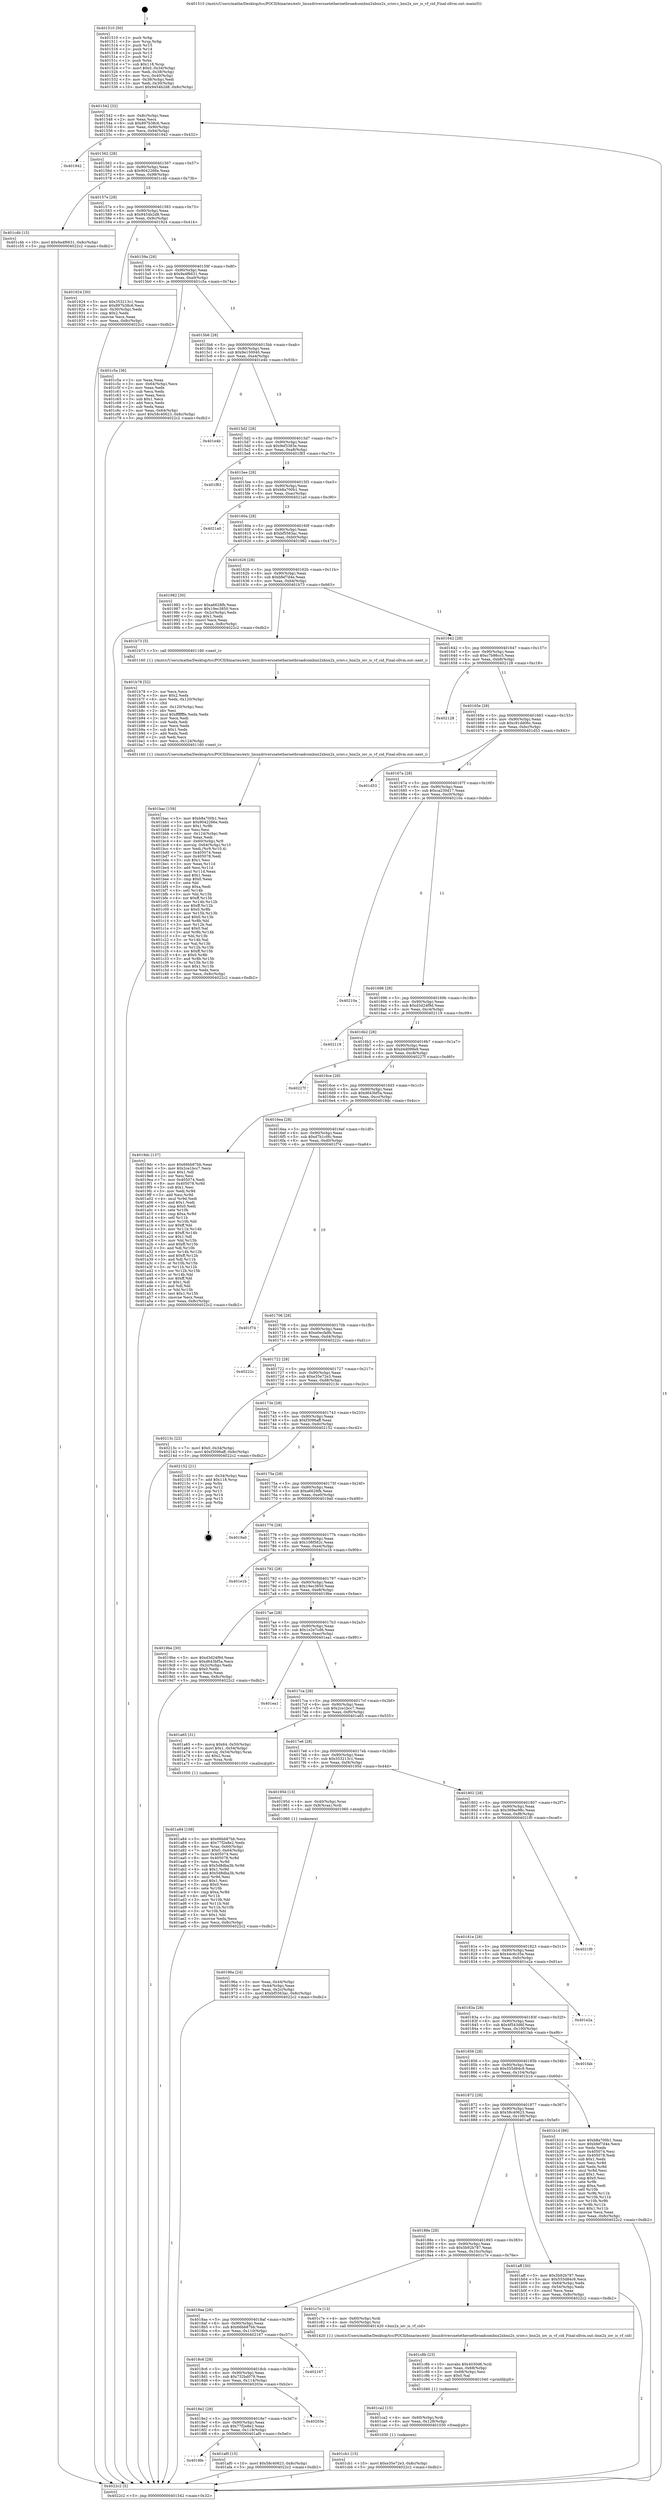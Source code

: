 digraph "0x401510" {
  label = "0x401510 (/mnt/c/Users/mathe/Desktop/tcc/POCII/binaries/extr_linuxdriversnetethernetbroadcombnx2xbnx2x_sriov.c_bnx2x_iov_is_vf_cid_Final-ollvm.out::main(0))"
  labelloc = "t"
  node[shape=record]

  Entry [label="",width=0.3,height=0.3,shape=circle,fillcolor=black,style=filled]
  "0x401542" [label="{
     0x401542 [32]\l
     | [instrs]\l
     &nbsp;&nbsp;0x401542 \<+6\>: mov -0x8c(%rbp),%eax\l
     &nbsp;&nbsp;0x401548 \<+2\>: mov %eax,%ecx\l
     &nbsp;&nbsp;0x40154a \<+6\>: sub $0x897b38c6,%ecx\l
     &nbsp;&nbsp;0x401550 \<+6\>: mov %eax,-0x90(%rbp)\l
     &nbsp;&nbsp;0x401556 \<+6\>: mov %ecx,-0x94(%rbp)\l
     &nbsp;&nbsp;0x40155c \<+6\>: je 0000000000401942 \<main+0x432\>\l
  }"]
  "0x401942" [label="{
     0x401942\l
  }", style=dashed]
  "0x401562" [label="{
     0x401562 [28]\l
     | [instrs]\l
     &nbsp;&nbsp;0x401562 \<+5\>: jmp 0000000000401567 \<main+0x57\>\l
     &nbsp;&nbsp;0x401567 \<+6\>: mov -0x90(%rbp),%eax\l
     &nbsp;&nbsp;0x40156d \<+5\>: sub $0x9042266e,%eax\l
     &nbsp;&nbsp;0x401572 \<+6\>: mov %eax,-0x98(%rbp)\l
     &nbsp;&nbsp;0x401578 \<+6\>: je 0000000000401c4b \<main+0x73b\>\l
  }"]
  Exit [label="",width=0.3,height=0.3,shape=circle,fillcolor=black,style=filled,peripheries=2]
  "0x401c4b" [label="{
     0x401c4b [15]\l
     | [instrs]\l
     &nbsp;&nbsp;0x401c4b \<+10\>: movl $0x9a4f6631,-0x8c(%rbp)\l
     &nbsp;&nbsp;0x401c55 \<+5\>: jmp 00000000004022c2 \<main+0xdb2\>\l
  }"]
  "0x40157e" [label="{
     0x40157e [28]\l
     | [instrs]\l
     &nbsp;&nbsp;0x40157e \<+5\>: jmp 0000000000401583 \<main+0x73\>\l
     &nbsp;&nbsp;0x401583 \<+6\>: mov -0x90(%rbp),%eax\l
     &nbsp;&nbsp;0x401589 \<+5\>: sub $0x9454b2d8,%eax\l
     &nbsp;&nbsp;0x40158e \<+6\>: mov %eax,-0x9c(%rbp)\l
     &nbsp;&nbsp;0x401594 \<+6\>: je 0000000000401924 \<main+0x414\>\l
  }"]
  "0x401cb1" [label="{
     0x401cb1 [15]\l
     | [instrs]\l
     &nbsp;&nbsp;0x401cb1 \<+10\>: movl $0xe35e72e3,-0x8c(%rbp)\l
     &nbsp;&nbsp;0x401cbb \<+5\>: jmp 00000000004022c2 \<main+0xdb2\>\l
  }"]
  "0x401924" [label="{
     0x401924 [30]\l
     | [instrs]\l
     &nbsp;&nbsp;0x401924 \<+5\>: mov $0x353213c1,%eax\l
     &nbsp;&nbsp;0x401929 \<+5\>: mov $0x897b38c6,%ecx\l
     &nbsp;&nbsp;0x40192e \<+3\>: mov -0x30(%rbp),%edx\l
     &nbsp;&nbsp;0x401931 \<+3\>: cmp $0x2,%edx\l
     &nbsp;&nbsp;0x401934 \<+3\>: cmovne %ecx,%eax\l
     &nbsp;&nbsp;0x401937 \<+6\>: mov %eax,-0x8c(%rbp)\l
     &nbsp;&nbsp;0x40193d \<+5\>: jmp 00000000004022c2 \<main+0xdb2\>\l
  }"]
  "0x40159a" [label="{
     0x40159a [28]\l
     | [instrs]\l
     &nbsp;&nbsp;0x40159a \<+5\>: jmp 000000000040159f \<main+0x8f\>\l
     &nbsp;&nbsp;0x40159f \<+6\>: mov -0x90(%rbp),%eax\l
     &nbsp;&nbsp;0x4015a5 \<+5\>: sub $0x9a4f6631,%eax\l
     &nbsp;&nbsp;0x4015aa \<+6\>: mov %eax,-0xa0(%rbp)\l
     &nbsp;&nbsp;0x4015b0 \<+6\>: je 0000000000401c5a \<main+0x74a\>\l
  }"]
  "0x4022c2" [label="{
     0x4022c2 [5]\l
     | [instrs]\l
     &nbsp;&nbsp;0x4022c2 \<+5\>: jmp 0000000000401542 \<main+0x32\>\l
  }"]
  "0x401510" [label="{
     0x401510 [50]\l
     | [instrs]\l
     &nbsp;&nbsp;0x401510 \<+1\>: push %rbp\l
     &nbsp;&nbsp;0x401511 \<+3\>: mov %rsp,%rbp\l
     &nbsp;&nbsp;0x401514 \<+2\>: push %r15\l
     &nbsp;&nbsp;0x401516 \<+2\>: push %r14\l
     &nbsp;&nbsp;0x401518 \<+2\>: push %r13\l
     &nbsp;&nbsp;0x40151a \<+2\>: push %r12\l
     &nbsp;&nbsp;0x40151c \<+1\>: push %rbx\l
     &nbsp;&nbsp;0x40151d \<+7\>: sub $0x118,%rsp\l
     &nbsp;&nbsp;0x401524 \<+7\>: movl $0x0,-0x34(%rbp)\l
     &nbsp;&nbsp;0x40152b \<+3\>: mov %edi,-0x38(%rbp)\l
     &nbsp;&nbsp;0x40152e \<+4\>: mov %rsi,-0x40(%rbp)\l
     &nbsp;&nbsp;0x401532 \<+3\>: mov -0x38(%rbp),%edi\l
     &nbsp;&nbsp;0x401535 \<+3\>: mov %edi,-0x30(%rbp)\l
     &nbsp;&nbsp;0x401538 \<+10\>: movl $0x9454b2d8,-0x8c(%rbp)\l
  }"]
  "0x401ca2" [label="{
     0x401ca2 [15]\l
     | [instrs]\l
     &nbsp;&nbsp;0x401ca2 \<+4\>: mov -0x60(%rbp),%rdi\l
     &nbsp;&nbsp;0x401ca6 \<+6\>: mov %eax,-0x128(%rbp)\l
     &nbsp;&nbsp;0x401cac \<+5\>: call 0000000000401030 \<free@plt\>\l
     | [calls]\l
     &nbsp;&nbsp;0x401030 \{1\} (unknown)\l
  }"]
  "0x401c5a" [label="{
     0x401c5a [36]\l
     | [instrs]\l
     &nbsp;&nbsp;0x401c5a \<+2\>: xor %eax,%eax\l
     &nbsp;&nbsp;0x401c5c \<+3\>: mov -0x64(%rbp),%ecx\l
     &nbsp;&nbsp;0x401c5f \<+2\>: mov %eax,%edx\l
     &nbsp;&nbsp;0x401c61 \<+2\>: sub %ecx,%edx\l
     &nbsp;&nbsp;0x401c63 \<+2\>: mov %eax,%ecx\l
     &nbsp;&nbsp;0x401c65 \<+3\>: sub $0x1,%ecx\l
     &nbsp;&nbsp;0x401c68 \<+2\>: add %ecx,%edx\l
     &nbsp;&nbsp;0x401c6a \<+2\>: sub %edx,%eax\l
     &nbsp;&nbsp;0x401c6c \<+3\>: mov %eax,-0x64(%rbp)\l
     &nbsp;&nbsp;0x401c6f \<+10\>: movl $0x58c40623,-0x8c(%rbp)\l
     &nbsp;&nbsp;0x401c79 \<+5\>: jmp 00000000004022c2 \<main+0xdb2\>\l
  }"]
  "0x4015b6" [label="{
     0x4015b6 [28]\l
     | [instrs]\l
     &nbsp;&nbsp;0x4015b6 \<+5\>: jmp 00000000004015bb \<main+0xab\>\l
     &nbsp;&nbsp;0x4015bb \<+6\>: mov -0x90(%rbp),%eax\l
     &nbsp;&nbsp;0x4015c1 \<+5\>: sub $0x9e150040,%eax\l
     &nbsp;&nbsp;0x4015c6 \<+6\>: mov %eax,-0xa4(%rbp)\l
     &nbsp;&nbsp;0x4015cc \<+6\>: je 0000000000401e4b \<main+0x93b\>\l
  }"]
  "0x401c8b" [label="{
     0x401c8b [23]\l
     | [instrs]\l
     &nbsp;&nbsp;0x401c8b \<+10\>: movabs $0x4030d6,%rdi\l
     &nbsp;&nbsp;0x401c95 \<+3\>: mov %eax,-0x68(%rbp)\l
     &nbsp;&nbsp;0x401c98 \<+3\>: mov -0x68(%rbp),%esi\l
     &nbsp;&nbsp;0x401c9b \<+2\>: mov $0x0,%al\l
     &nbsp;&nbsp;0x401c9d \<+5\>: call 0000000000401040 \<printf@plt\>\l
     | [calls]\l
     &nbsp;&nbsp;0x401040 \{1\} (unknown)\l
  }"]
  "0x401e4b" [label="{
     0x401e4b\l
  }", style=dashed]
  "0x4015d2" [label="{
     0x4015d2 [28]\l
     | [instrs]\l
     &nbsp;&nbsp;0x4015d2 \<+5\>: jmp 00000000004015d7 \<main+0xc7\>\l
     &nbsp;&nbsp;0x4015d7 \<+6\>: mov -0x90(%rbp),%eax\l
     &nbsp;&nbsp;0x4015dd \<+5\>: sub $0x9ef3383e,%eax\l
     &nbsp;&nbsp;0x4015e2 \<+6\>: mov %eax,-0xa8(%rbp)\l
     &nbsp;&nbsp;0x4015e8 \<+6\>: je 0000000000401f83 \<main+0xa73\>\l
  }"]
  "0x401bac" [label="{
     0x401bac [159]\l
     | [instrs]\l
     &nbsp;&nbsp;0x401bac \<+5\>: mov $0xb8a700b1,%ecx\l
     &nbsp;&nbsp;0x401bb1 \<+5\>: mov $0x9042266e,%edx\l
     &nbsp;&nbsp;0x401bb6 \<+3\>: mov $0x1,%r8b\l
     &nbsp;&nbsp;0x401bb9 \<+2\>: xor %esi,%esi\l
     &nbsp;&nbsp;0x401bbb \<+6\>: mov -0x124(%rbp),%edi\l
     &nbsp;&nbsp;0x401bc1 \<+3\>: imul %eax,%edi\l
     &nbsp;&nbsp;0x401bc4 \<+4\>: mov -0x60(%rbp),%r9\l
     &nbsp;&nbsp;0x401bc8 \<+4\>: movslq -0x64(%rbp),%r10\l
     &nbsp;&nbsp;0x401bcc \<+4\>: mov %edi,(%r9,%r10,4)\l
     &nbsp;&nbsp;0x401bd0 \<+7\>: mov 0x405074,%eax\l
     &nbsp;&nbsp;0x401bd7 \<+7\>: mov 0x405078,%edi\l
     &nbsp;&nbsp;0x401bde \<+3\>: sub $0x1,%esi\l
     &nbsp;&nbsp;0x401be1 \<+3\>: mov %eax,%r11d\l
     &nbsp;&nbsp;0x401be4 \<+3\>: add %esi,%r11d\l
     &nbsp;&nbsp;0x401be7 \<+4\>: imul %r11d,%eax\l
     &nbsp;&nbsp;0x401beb \<+3\>: and $0x1,%eax\l
     &nbsp;&nbsp;0x401bee \<+3\>: cmp $0x0,%eax\l
     &nbsp;&nbsp;0x401bf1 \<+3\>: sete %bl\l
     &nbsp;&nbsp;0x401bf4 \<+3\>: cmp $0xa,%edi\l
     &nbsp;&nbsp;0x401bf7 \<+4\>: setl %r14b\l
     &nbsp;&nbsp;0x401bfb \<+3\>: mov %bl,%r15b\l
     &nbsp;&nbsp;0x401bfe \<+4\>: xor $0xff,%r15b\l
     &nbsp;&nbsp;0x401c02 \<+3\>: mov %r14b,%r12b\l
     &nbsp;&nbsp;0x401c05 \<+4\>: xor $0xff,%r12b\l
     &nbsp;&nbsp;0x401c09 \<+4\>: xor $0x0,%r8b\l
     &nbsp;&nbsp;0x401c0d \<+3\>: mov %r15b,%r13b\l
     &nbsp;&nbsp;0x401c10 \<+4\>: and $0x0,%r13b\l
     &nbsp;&nbsp;0x401c14 \<+3\>: and %r8b,%bl\l
     &nbsp;&nbsp;0x401c17 \<+3\>: mov %r12b,%al\l
     &nbsp;&nbsp;0x401c1a \<+2\>: and $0x0,%al\l
     &nbsp;&nbsp;0x401c1c \<+3\>: and %r8b,%r14b\l
     &nbsp;&nbsp;0x401c1f \<+3\>: or %bl,%r13b\l
     &nbsp;&nbsp;0x401c22 \<+3\>: or %r14b,%al\l
     &nbsp;&nbsp;0x401c25 \<+3\>: xor %al,%r13b\l
     &nbsp;&nbsp;0x401c28 \<+3\>: or %r12b,%r15b\l
     &nbsp;&nbsp;0x401c2b \<+4\>: xor $0xff,%r15b\l
     &nbsp;&nbsp;0x401c2f \<+4\>: or $0x0,%r8b\l
     &nbsp;&nbsp;0x401c33 \<+3\>: and %r8b,%r15b\l
     &nbsp;&nbsp;0x401c36 \<+3\>: or %r15b,%r13b\l
     &nbsp;&nbsp;0x401c39 \<+4\>: test $0x1,%r13b\l
     &nbsp;&nbsp;0x401c3d \<+3\>: cmovne %edx,%ecx\l
     &nbsp;&nbsp;0x401c40 \<+6\>: mov %ecx,-0x8c(%rbp)\l
     &nbsp;&nbsp;0x401c46 \<+5\>: jmp 00000000004022c2 \<main+0xdb2\>\l
  }"]
  "0x401f83" [label="{
     0x401f83\l
  }", style=dashed]
  "0x4015ee" [label="{
     0x4015ee [28]\l
     | [instrs]\l
     &nbsp;&nbsp;0x4015ee \<+5\>: jmp 00000000004015f3 \<main+0xe3\>\l
     &nbsp;&nbsp;0x4015f3 \<+6\>: mov -0x90(%rbp),%eax\l
     &nbsp;&nbsp;0x4015f9 \<+5\>: sub $0xb8a700b1,%eax\l
     &nbsp;&nbsp;0x4015fe \<+6\>: mov %eax,-0xac(%rbp)\l
     &nbsp;&nbsp;0x401604 \<+6\>: je 00000000004021a0 \<main+0xc90\>\l
  }"]
  "0x401b78" [label="{
     0x401b78 [52]\l
     | [instrs]\l
     &nbsp;&nbsp;0x401b78 \<+2\>: xor %ecx,%ecx\l
     &nbsp;&nbsp;0x401b7a \<+5\>: mov $0x2,%edx\l
     &nbsp;&nbsp;0x401b7f \<+6\>: mov %edx,-0x120(%rbp)\l
     &nbsp;&nbsp;0x401b85 \<+1\>: cltd\l
     &nbsp;&nbsp;0x401b86 \<+6\>: mov -0x120(%rbp),%esi\l
     &nbsp;&nbsp;0x401b8c \<+2\>: idiv %esi\l
     &nbsp;&nbsp;0x401b8e \<+6\>: imul $0xfffffffe,%edx,%edx\l
     &nbsp;&nbsp;0x401b94 \<+2\>: mov %ecx,%edi\l
     &nbsp;&nbsp;0x401b96 \<+2\>: sub %edx,%edi\l
     &nbsp;&nbsp;0x401b98 \<+2\>: mov %ecx,%edx\l
     &nbsp;&nbsp;0x401b9a \<+3\>: sub $0x1,%edx\l
     &nbsp;&nbsp;0x401b9d \<+2\>: add %edx,%edi\l
     &nbsp;&nbsp;0x401b9f \<+2\>: sub %edi,%ecx\l
     &nbsp;&nbsp;0x401ba1 \<+6\>: mov %ecx,-0x124(%rbp)\l
     &nbsp;&nbsp;0x401ba7 \<+5\>: call 0000000000401160 \<next_i\>\l
     | [calls]\l
     &nbsp;&nbsp;0x401160 \{1\} (/mnt/c/Users/mathe/Desktop/tcc/POCII/binaries/extr_linuxdriversnetethernetbroadcombnx2xbnx2x_sriov.c_bnx2x_iov_is_vf_cid_Final-ollvm.out::next_i)\l
  }"]
  "0x4021a0" [label="{
     0x4021a0\l
  }", style=dashed]
  "0x40160a" [label="{
     0x40160a [28]\l
     | [instrs]\l
     &nbsp;&nbsp;0x40160a \<+5\>: jmp 000000000040160f \<main+0xff\>\l
     &nbsp;&nbsp;0x40160f \<+6\>: mov -0x90(%rbp),%eax\l
     &nbsp;&nbsp;0x401615 \<+5\>: sub $0xbf5563ac,%eax\l
     &nbsp;&nbsp;0x40161a \<+6\>: mov %eax,-0xb0(%rbp)\l
     &nbsp;&nbsp;0x401620 \<+6\>: je 0000000000401982 \<main+0x472\>\l
  }"]
  "0x4018fe" [label="{
     0x4018fe\l
  }", style=dashed]
  "0x401982" [label="{
     0x401982 [30]\l
     | [instrs]\l
     &nbsp;&nbsp;0x401982 \<+5\>: mov $0xa6628fb,%eax\l
     &nbsp;&nbsp;0x401987 \<+5\>: mov $0x19ec3850,%ecx\l
     &nbsp;&nbsp;0x40198c \<+3\>: mov -0x2c(%rbp),%edx\l
     &nbsp;&nbsp;0x40198f \<+3\>: cmp $0x1,%edx\l
     &nbsp;&nbsp;0x401992 \<+3\>: cmovl %ecx,%eax\l
     &nbsp;&nbsp;0x401995 \<+6\>: mov %eax,-0x8c(%rbp)\l
     &nbsp;&nbsp;0x40199b \<+5\>: jmp 00000000004022c2 \<main+0xdb2\>\l
  }"]
  "0x401626" [label="{
     0x401626 [28]\l
     | [instrs]\l
     &nbsp;&nbsp;0x401626 \<+5\>: jmp 000000000040162b \<main+0x11b\>\l
     &nbsp;&nbsp;0x40162b \<+6\>: mov -0x90(%rbp),%eax\l
     &nbsp;&nbsp;0x401631 \<+5\>: sub $0xbfef7d4e,%eax\l
     &nbsp;&nbsp;0x401636 \<+6\>: mov %eax,-0xb4(%rbp)\l
     &nbsp;&nbsp;0x40163c \<+6\>: je 0000000000401b73 \<main+0x663\>\l
  }"]
  "0x401af0" [label="{
     0x401af0 [15]\l
     | [instrs]\l
     &nbsp;&nbsp;0x401af0 \<+10\>: movl $0x58c40623,-0x8c(%rbp)\l
     &nbsp;&nbsp;0x401afa \<+5\>: jmp 00000000004022c2 \<main+0xdb2\>\l
  }"]
  "0x401b73" [label="{
     0x401b73 [5]\l
     | [instrs]\l
     &nbsp;&nbsp;0x401b73 \<+5\>: call 0000000000401160 \<next_i\>\l
     | [calls]\l
     &nbsp;&nbsp;0x401160 \{1\} (/mnt/c/Users/mathe/Desktop/tcc/POCII/binaries/extr_linuxdriversnetethernetbroadcombnx2xbnx2x_sriov.c_bnx2x_iov_is_vf_cid_Final-ollvm.out::next_i)\l
  }"]
  "0x401642" [label="{
     0x401642 [28]\l
     | [instrs]\l
     &nbsp;&nbsp;0x401642 \<+5\>: jmp 0000000000401647 \<main+0x137\>\l
     &nbsp;&nbsp;0x401647 \<+6\>: mov -0x90(%rbp),%eax\l
     &nbsp;&nbsp;0x40164d \<+5\>: sub $0xc7b98cc5,%eax\l
     &nbsp;&nbsp;0x401652 \<+6\>: mov %eax,-0xb8(%rbp)\l
     &nbsp;&nbsp;0x401658 \<+6\>: je 0000000000402128 \<main+0xc18\>\l
  }"]
  "0x4018e2" [label="{
     0x4018e2 [28]\l
     | [instrs]\l
     &nbsp;&nbsp;0x4018e2 \<+5\>: jmp 00000000004018e7 \<main+0x3d7\>\l
     &nbsp;&nbsp;0x4018e7 \<+6\>: mov -0x90(%rbp),%eax\l
     &nbsp;&nbsp;0x4018ed \<+5\>: sub $0x77f2e8e2,%eax\l
     &nbsp;&nbsp;0x4018f2 \<+6\>: mov %eax,-0x118(%rbp)\l
     &nbsp;&nbsp;0x4018f8 \<+6\>: je 0000000000401af0 \<main+0x5e0\>\l
  }"]
  "0x402128" [label="{
     0x402128\l
  }", style=dashed]
  "0x40165e" [label="{
     0x40165e [28]\l
     | [instrs]\l
     &nbsp;&nbsp;0x40165e \<+5\>: jmp 0000000000401663 \<main+0x153\>\l
     &nbsp;&nbsp;0x401663 \<+6\>: mov -0x90(%rbp),%eax\l
     &nbsp;&nbsp;0x401669 \<+5\>: sub $0xc91dd06c,%eax\l
     &nbsp;&nbsp;0x40166e \<+6\>: mov %eax,-0xbc(%rbp)\l
     &nbsp;&nbsp;0x401674 \<+6\>: je 0000000000401d53 \<main+0x843\>\l
  }"]
  "0x40203e" [label="{
     0x40203e\l
  }", style=dashed]
  "0x401d53" [label="{
     0x401d53\l
  }", style=dashed]
  "0x40167a" [label="{
     0x40167a [28]\l
     | [instrs]\l
     &nbsp;&nbsp;0x40167a \<+5\>: jmp 000000000040167f \<main+0x16f\>\l
     &nbsp;&nbsp;0x40167f \<+6\>: mov -0x90(%rbp),%eax\l
     &nbsp;&nbsp;0x401685 \<+5\>: sub $0xca230d17,%eax\l
     &nbsp;&nbsp;0x40168a \<+6\>: mov %eax,-0xc0(%rbp)\l
     &nbsp;&nbsp;0x401690 \<+6\>: je 000000000040210a \<main+0xbfa\>\l
  }"]
  "0x4018c6" [label="{
     0x4018c6 [28]\l
     | [instrs]\l
     &nbsp;&nbsp;0x4018c6 \<+5\>: jmp 00000000004018cb \<main+0x3bb\>\l
     &nbsp;&nbsp;0x4018cb \<+6\>: mov -0x90(%rbp),%eax\l
     &nbsp;&nbsp;0x4018d1 \<+5\>: sub $0x732bd079,%eax\l
     &nbsp;&nbsp;0x4018d6 \<+6\>: mov %eax,-0x114(%rbp)\l
     &nbsp;&nbsp;0x4018dc \<+6\>: je 000000000040203e \<main+0xb2e\>\l
  }"]
  "0x40210a" [label="{
     0x40210a\l
  }", style=dashed]
  "0x401696" [label="{
     0x401696 [28]\l
     | [instrs]\l
     &nbsp;&nbsp;0x401696 \<+5\>: jmp 000000000040169b \<main+0x18b\>\l
     &nbsp;&nbsp;0x40169b \<+6\>: mov -0x90(%rbp),%eax\l
     &nbsp;&nbsp;0x4016a1 \<+5\>: sub $0xd3d24f9d,%eax\l
     &nbsp;&nbsp;0x4016a6 \<+6\>: mov %eax,-0xc4(%rbp)\l
     &nbsp;&nbsp;0x4016ac \<+6\>: je 0000000000402119 \<main+0xc09\>\l
  }"]
  "0x402167" [label="{
     0x402167\l
  }", style=dashed]
  "0x402119" [label="{
     0x402119\l
  }", style=dashed]
  "0x4016b2" [label="{
     0x4016b2 [28]\l
     | [instrs]\l
     &nbsp;&nbsp;0x4016b2 \<+5\>: jmp 00000000004016b7 \<main+0x1a7\>\l
     &nbsp;&nbsp;0x4016b7 \<+6\>: mov -0x90(%rbp),%eax\l
     &nbsp;&nbsp;0x4016bd \<+5\>: sub $0xd4d099e9,%eax\l
     &nbsp;&nbsp;0x4016c2 \<+6\>: mov %eax,-0xc8(%rbp)\l
     &nbsp;&nbsp;0x4016c8 \<+6\>: je 000000000040227f \<main+0xd6f\>\l
  }"]
  "0x4018aa" [label="{
     0x4018aa [28]\l
     | [instrs]\l
     &nbsp;&nbsp;0x4018aa \<+5\>: jmp 00000000004018af \<main+0x39f\>\l
     &nbsp;&nbsp;0x4018af \<+6\>: mov -0x90(%rbp),%eax\l
     &nbsp;&nbsp;0x4018b5 \<+5\>: sub $0x66bb87bb,%eax\l
     &nbsp;&nbsp;0x4018ba \<+6\>: mov %eax,-0x110(%rbp)\l
     &nbsp;&nbsp;0x4018c0 \<+6\>: je 0000000000402167 \<main+0xc57\>\l
  }"]
  "0x40227f" [label="{
     0x40227f\l
  }", style=dashed]
  "0x4016ce" [label="{
     0x4016ce [28]\l
     | [instrs]\l
     &nbsp;&nbsp;0x4016ce \<+5\>: jmp 00000000004016d3 \<main+0x1c3\>\l
     &nbsp;&nbsp;0x4016d3 \<+6\>: mov -0x90(%rbp),%eax\l
     &nbsp;&nbsp;0x4016d9 \<+5\>: sub $0xd643bf5a,%eax\l
     &nbsp;&nbsp;0x4016de \<+6\>: mov %eax,-0xcc(%rbp)\l
     &nbsp;&nbsp;0x4016e4 \<+6\>: je 00000000004019dc \<main+0x4cc\>\l
  }"]
  "0x401c7e" [label="{
     0x401c7e [13]\l
     | [instrs]\l
     &nbsp;&nbsp;0x401c7e \<+4\>: mov -0x60(%rbp),%rdi\l
     &nbsp;&nbsp;0x401c82 \<+4\>: mov -0x50(%rbp),%rsi\l
     &nbsp;&nbsp;0x401c86 \<+5\>: call 0000000000401420 \<bnx2x_iov_is_vf_cid\>\l
     | [calls]\l
     &nbsp;&nbsp;0x401420 \{1\} (/mnt/c/Users/mathe/Desktop/tcc/POCII/binaries/extr_linuxdriversnetethernetbroadcombnx2xbnx2x_sriov.c_bnx2x_iov_is_vf_cid_Final-ollvm.out::bnx2x_iov_is_vf_cid)\l
  }"]
  "0x4019dc" [label="{
     0x4019dc [137]\l
     | [instrs]\l
     &nbsp;&nbsp;0x4019dc \<+5\>: mov $0x66bb87bb,%eax\l
     &nbsp;&nbsp;0x4019e1 \<+5\>: mov $0x2ce1bcc7,%ecx\l
     &nbsp;&nbsp;0x4019e6 \<+2\>: mov $0x1,%dl\l
     &nbsp;&nbsp;0x4019e8 \<+2\>: xor %esi,%esi\l
     &nbsp;&nbsp;0x4019ea \<+7\>: mov 0x405074,%edi\l
     &nbsp;&nbsp;0x4019f1 \<+8\>: mov 0x405078,%r8d\l
     &nbsp;&nbsp;0x4019f9 \<+3\>: sub $0x1,%esi\l
     &nbsp;&nbsp;0x4019fc \<+3\>: mov %edi,%r9d\l
     &nbsp;&nbsp;0x4019ff \<+3\>: add %esi,%r9d\l
     &nbsp;&nbsp;0x401a02 \<+4\>: imul %r9d,%edi\l
     &nbsp;&nbsp;0x401a06 \<+3\>: and $0x1,%edi\l
     &nbsp;&nbsp;0x401a09 \<+3\>: cmp $0x0,%edi\l
     &nbsp;&nbsp;0x401a0c \<+4\>: sete %r10b\l
     &nbsp;&nbsp;0x401a10 \<+4\>: cmp $0xa,%r8d\l
     &nbsp;&nbsp;0x401a14 \<+4\>: setl %r11b\l
     &nbsp;&nbsp;0x401a18 \<+3\>: mov %r10b,%bl\l
     &nbsp;&nbsp;0x401a1b \<+3\>: xor $0xff,%bl\l
     &nbsp;&nbsp;0x401a1e \<+3\>: mov %r11b,%r14b\l
     &nbsp;&nbsp;0x401a21 \<+4\>: xor $0xff,%r14b\l
     &nbsp;&nbsp;0x401a25 \<+3\>: xor $0x1,%dl\l
     &nbsp;&nbsp;0x401a28 \<+3\>: mov %bl,%r15b\l
     &nbsp;&nbsp;0x401a2b \<+4\>: and $0xff,%r15b\l
     &nbsp;&nbsp;0x401a2f \<+3\>: and %dl,%r10b\l
     &nbsp;&nbsp;0x401a32 \<+3\>: mov %r14b,%r12b\l
     &nbsp;&nbsp;0x401a35 \<+4\>: and $0xff,%r12b\l
     &nbsp;&nbsp;0x401a39 \<+3\>: and %dl,%r11b\l
     &nbsp;&nbsp;0x401a3c \<+3\>: or %r10b,%r15b\l
     &nbsp;&nbsp;0x401a3f \<+3\>: or %r11b,%r12b\l
     &nbsp;&nbsp;0x401a42 \<+3\>: xor %r12b,%r15b\l
     &nbsp;&nbsp;0x401a45 \<+3\>: or %r14b,%bl\l
     &nbsp;&nbsp;0x401a48 \<+3\>: xor $0xff,%bl\l
     &nbsp;&nbsp;0x401a4b \<+3\>: or $0x1,%dl\l
     &nbsp;&nbsp;0x401a4e \<+2\>: and %dl,%bl\l
     &nbsp;&nbsp;0x401a50 \<+3\>: or %bl,%r15b\l
     &nbsp;&nbsp;0x401a53 \<+4\>: test $0x1,%r15b\l
     &nbsp;&nbsp;0x401a57 \<+3\>: cmovne %ecx,%eax\l
     &nbsp;&nbsp;0x401a5a \<+6\>: mov %eax,-0x8c(%rbp)\l
     &nbsp;&nbsp;0x401a60 \<+5\>: jmp 00000000004022c2 \<main+0xdb2\>\l
  }"]
  "0x4016ea" [label="{
     0x4016ea [28]\l
     | [instrs]\l
     &nbsp;&nbsp;0x4016ea \<+5\>: jmp 00000000004016ef \<main+0x1df\>\l
     &nbsp;&nbsp;0x4016ef \<+6\>: mov -0x90(%rbp),%eax\l
     &nbsp;&nbsp;0x4016f5 \<+5\>: sub $0xd7b1c0fc,%eax\l
     &nbsp;&nbsp;0x4016fa \<+6\>: mov %eax,-0xd0(%rbp)\l
     &nbsp;&nbsp;0x401700 \<+6\>: je 0000000000401f74 \<main+0xa64\>\l
  }"]
  "0x40188e" [label="{
     0x40188e [28]\l
     | [instrs]\l
     &nbsp;&nbsp;0x40188e \<+5\>: jmp 0000000000401893 \<main+0x383\>\l
     &nbsp;&nbsp;0x401893 \<+6\>: mov -0x90(%rbp),%eax\l
     &nbsp;&nbsp;0x401899 \<+5\>: sub $0x5b92b787,%eax\l
     &nbsp;&nbsp;0x40189e \<+6\>: mov %eax,-0x10c(%rbp)\l
     &nbsp;&nbsp;0x4018a4 \<+6\>: je 0000000000401c7e \<main+0x76e\>\l
  }"]
  "0x401f74" [label="{
     0x401f74\l
  }", style=dashed]
  "0x401706" [label="{
     0x401706 [28]\l
     | [instrs]\l
     &nbsp;&nbsp;0x401706 \<+5\>: jmp 000000000040170b \<main+0x1fb\>\l
     &nbsp;&nbsp;0x40170b \<+6\>: mov -0x90(%rbp),%eax\l
     &nbsp;&nbsp;0x401711 \<+5\>: sub $0xe0ecfa9b,%eax\l
     &nbsp;&nbsp;0x401716 \<+6\>: mov %eax,-0xd4(%rbp)\l
     &nbsp;&nbsp;0x40171c \<+6\>: je 000000000040222c \<main+0xd1c\>\l
  }"]
  "0x401aff" [label="{
     0x401aff [30]\l
     | [instrs]\l
     &nbsp;&nbsp;0x401aff \<+5\>: mov $0x5b92b787,%eax\l
     &nbsp;&nbsp;0x401b04 \<+5\>: mov $0x555d84c9,%ecx\l
     &nbsp;&nbsp;0x401b09 \<+3\>: mov -0x64(%rbp),%edx\l
     &nbsp;&nbsp;0x401b0c \<+3\>: cmp -0x54(%rbp),%edx\l
     &nbsp;&nbsp;0x401b0f \<+3\>: cmovl %ecx,%eax\l
     &nbsp;&nbsp;0x401b12 \<+6\>: mov %eax,-0x8c(%rbp)\l
     &nbsp;&nbsp;0x401b18 \<+5\>: jmp 00000000004022c2 \<main+0xdb2\>\l
  }"]
  "0x40222c" [label="{
     0x40222c\l
  }", style=dashed]
  "0x401722" [label="{
     0x401722 [28]\l
     | [instrs]\l
     &nbsp;&nbsp;0x401722 \<+5\>: jmp 0000000000401727 \<main+0x217\>\l
     &nbsp;&nbsp;0x401727 \<+6\>: mov -0x90(%rbp),%eax\l
     &nbsp;&nbsp;0x40172d \<+5\>: sub $0xe35e72e3,%eax\l
     &nbsp;&nbsp;0x401732 \<+6\>: mov %eax,-0xd8(%rbp)\l
     &nbsp;&nbsp;0x401738 \<+6\>: je 000000000040213c \<main+0xc2c\>\l
  }"]
  "0x401872" [label="{
     0x401872 [28]\l
     | [instrs]\l
     &nbsp;&nbsp;0x401872 \<+5\>: jmp 0000000000401877 \<main+0x367\>\l
     &nbsp;&nbsp;0x401877 \<+6\>: mov -0x90(%rbp),%eax\l
     &nbsp;&nbsp;0x40187d \<+5\>: sub $0x58c40623,%eax\l
     &nbsp;&nbsp;0x401882 \<+6\>: mov %eax,-0x108(%rbp)\l
     &nbsp;&nbsp;0x401888 \<+6\>: je 0000000000401aff \<main+0x5ef\>\l
  }"]
  "0x40213c" [label="{
     0x40213c [22]\l
     | [instrs]\l
     &nbsp;&nbsp;0x40213c \<+7\>: movl $0x0,-0x34(%rbp)\l
     &nbsp;&nbsp;0x402143 \<+10\>: movl $0xf3096aff,-0x8c(%rbp)\l
     &nbsp;&nbsp;0x40214d \<+5\>: jmp 00000000004022c2 \<main+0xdb2\>\l
  }"]
  "0x40173e" [label="{
     0x40173e [28]\l
     | [instrs]\l
     &nbsp;&nbsp;0x40173e \<+5\>: jmp 0000000000401743 \<main+0x233\>\l
     &nbsp;&nbsp;0x401743 \<+6\>: mov -0x90(%rbp),%eax\l
     &nbsp;&nbsp;0x401749 \<+5\>: sub $0xf3096aff,%eax\l
     &nbsp;&nbsp;0x40174e \<+6\>: mov %eax,-0xdc(%rbp)\l
     &nbsp;&nbsp;0x401754 \<+6\>: je 0000000000402152 \<main+0xc42\>\l
  }"]
  "0x401b1d" [label="{
     0x401b1d [86]\l
     | [instrs]\l
     &nbsp;&nbsp;0x401b1d \<+5\>: mov $0xb8a700b1,%eax\l
     &nbsp;&nbsp;0x401b22 \<+5\>: mov $0xbfef7d4e,%ecx\l
     &nbsp;&nbsp;0x401b27 \<+2\>: xor %edx,%edx\l
     &nbsp;&nbsp;0x401b29 \<+7\>: mov 0x405074,%esi\l
     &nbsp;&nbsp;0x401b30 \<+7\>: mov 0x405078,%edi\l
     &nbsp;&nbsp;0x401b37 \<+3\>: sub $0x1,%edx\l
     &nbsp;&nbsp;0x401b3a \<+3\>: mov %esi,%r8d\l
     &nbsp;&nbsp;0x401b3d \<+3\>: add %edx,%r8d\l
     &nbsp;&nbsp;0x401b40 \<+4\>: imul %r8d,%esi\l
     &nbsp;&nbsp;0x401b44 \<+3\>: and $0x1,%esi\l
     &nbsp;&nbsp;0x401b47 \<+3\>: cmp $0x0,%esi\l
     &nbsp;&nbsp;0x401b4a \<+4\>: sete %r9b\l
     &nbsp;&nbsp;0x401b4e \<+3\>: cmp $0xa,%edi\l
     &nbsp;&nbsp;0x401b51 \<+4\>: setl %r10b\l
     &nbsp;&nbsp;0x401b55 \<+3\>: mov %r9b,%r11b\l
     &nbsp;&nbsp;0x401b58 \<+3\>: and %r10b,%r11b\l
     &nbsp;&nbsp;0x401b5b \<+3\>: xor %r10b,%r9b\l
     &nbsp;&nbsp;0x401b5e \<+3\>: or %r9b,%r11b\l
     &nbsp;&nbsp;0x401b61 \<+4\>: test $0x1,%r11b\l
     &nbsp;&nbsp;0x401b65 \<+3\>: cmovne %ecx,%eax\l
     &nbsp;&nbsp;0x401b68 \<+6\>: mov %eax,-0x8c(%rbp)\l
     &nbsp;&nbsp;0x401b6e \<+5\>: jmp 00000000004022c2 \<main+0xdb2\>\l
  }"]
  "0x402152" [label="{
     0x402152 [21]\l
     | [instrs]\l
     &nbsp;&nbsp;0x402152 \<+3\>: mov -0x34(%rbp),%eax\l
     &nbsp;&nbsp;0x402155 \<+7\>: add $0x118,%rsp\l
     &nbsp;&nbsp;0x40215c \<+1\>: pop %rbx\l
     &nbsp;&nbsp;0x40215d \<+2\>: pop %r12\l
     &nbsp;&nbsp;0x40215f \<+2\>: pop %r13\l
     &nbsp;&nbsp;0x402161 \<+2\>: pop %r14\l
     &nbsp;&nbsp;0x402163 \<+2\>: pop %r15\l
     &nbsp;&nbsp;0x402165 \<+1\>: pop %rbp\l
     &nbsp;&nbsp;0x402166 \<+1\>: ret\l
  }"]
  "0x40175a" [label="{
     0x40175a [28]\l
     | [instrs]\l
     &nbsp;&nbsp;0x40175a \<+5\>: jmp 000000000040175f \<main+0x24f\>\l
     &nbsp;&nbsp;0x40175f \<+6\>: mov -0x90(%rbp),%eax\l
     &nbsp;&nbsp;0x401765 \<+5\>: sub $0xa6628fb,%eax\l
     &nbsp;&nbsp;0x40176a \<+6\>: mov %eax,-0xe0(%rbp)\l
     &nbsp;&nbsp;0x401770 \<+6\>: je 00000000004019a0 \<main+0x490\>\l
  }"]
  "0x401856" [label="{
     0x401856 [28]\l
     | [instrs]\l
     &nbsp;&nbsp;0x401856 \<+5\>: jmp 000000000040185b \<main+0x34b\>\l
     &nbsp;&nbsp;0x40185b \<+6\>: mov -0x90(%rbp),%eax\l
     &nbsp;&nbsp;0x401861 \<+5\>: sub $0x555d84c9,%eax\l
     &nbsp;&nbsp;0x401866 \<+6\>: mov %eax,-0x104(%rbp)\l
     &nbsp;&nbsp;0x40186c \<+6\>: je 0000000000401b1d \<main+0x60d\>\l
  }"]
  "0x4019a0" [label="{
     0x4019a0\l
  }", style=dashed]
  "0x401776" [label="{
     0x401776 [28]\l
     | [instrs]\l
     &nbsp;&nbsp;0x401776 \<+5\>: jmp 000000000040177b \<main+0x26b\>\l
     &nbsp;&nbsp;0x40177b \<+6\>: mov -0x90(%rbp),%eax\l
     &nbsp;&nbsp;0x401781 \<+5\>: sub $0x108f582c,%eax\l
     &nbsp;&nbsp;0x401786 \<+6\>: mov %eax,-0xe4(%rbp)\l
     &nbsp;&nbsp;0x40178c \<+6\>: je 0000000000401e1b \<main+0x90b\>\l
  }"]
  "0x401fab" [label="{
     0x401fab\l
  }", style=dashed]
  "0x401e1b" [label="{
     0x401e1b\l
  }", style=dashed]
  "0x401792" [label="{
     0x401792 [28]\l
     | [instrs]\l
     &nbsp;&nbsp;0x401792 \<+5\>: jmp 0000000000401797 \<main+0x287\>\l
     &nbsp;&nbsp;0x401797 \<+6\>: mov -0x90(%rbp),%eax\l
     &nbsp;&nbsp;0x40179d \<+5\>: sub $0x19ec3850,%eax\l
     &nbsp;&nbsp;0x4017a2 \<+6\>: mov %eax,-0xe8(%rbp)\l
     &nbsp;&nbsp;0x4017a8 \<+6\>: je 00000000004019be \<main+0x4ae\>\l
  }"]
  "0x40183a" [label="{
     0x40183a [28]\l
     | [instrs]\l
     &nbsp;&nbsp;0x40183a \<+5\>: jmp 000000000040183f \<main+0x32f\>\l
     &nbsp;&nbsp;0x40183f \<+6\>: mov -0x90(%rbp),%eax\l
     &nbsp;&nbsp;0x401845 \<+5\>: sub $0x4f543d6f,%eax\l
     &nbsp;&nbsp;0x40184a \<+6\>: mov %eax,-0x100(%rbp)\l
     &nbsp;&nbsp;0x401850 \<+6\>: je 0000000000401fab \<main+0xa9b\>\l
  }"]
  "0x4019be" [label="{
     0x4019be [30]\l
     | [instrs]\l
     &nbsp;&nbsp;0x4019be \<+5\>: mov $0xd3d24f9d,%eax\l
     &nbsp;&nbsp;0x4019c3 \<+5\>: mov $0xd643bf5a,%ecx\l
     &nbsp;&nbsp;0x4019c8 \<+3\>: mov -0x2c(%rbp),%edx\l
     &nbsp;&nbsp;0x4019cb \<+3\>: cmp $0x0,%edx\l
     &nbsp;&nbsp;0x4019ce \<+3\>: cmove %ecx,%eax\l
     &nbsp;&nbsp;0x4019d1 \<+6\>: mov %eax,-0x8c(%rbp)\l
     &nbsp;&nbsp;0x4019d7 \<+5\>: jmp 00000000004022c2 \<main+0xdb2\>\l
  }"]
  "0x4017ae" [label="{
     0x4017ae [28]\l
     | [instrs]\l
     &nbsp;&nbsp;0x4017ae \<+5\>: jmp 00000000004017b3 \<main+0x2a3\>\l
     &nbsp;&nbsp;0x4017b3 \<+6\>: mov -0x90(%rbp),%eax\l
     &nbsp;&nbsp;0x4017b9 \<+5\>: sub $0x1e2e7cd6,%eax\l
     &nbsp;&nbsp;0x4017be \<+6\>: mov %eax,-0xec(%rbp)\l
     &nbsp;&nbsp;0x4017c4 \<+6\>: je 0000000000401ea1 \<main+0x991\>\l
  }"]
  "0x401e2a" [label="{
     0x401e2a\l
  }", style=dashed]
  "0x401ea1" [label="{
     0x401ea1\l
  }", style=dashed]
  "0x4017ca" [label="{
     0x4017ca [28]\l
     | [instrs]\l
     &nbsp;&nbsp;0x4017ca \<+5\>: jmp 00000000004017cf \<main+0x2bf\>\l
     &nbsp;&nbsp;0x4017cf \<+6\>: mov -0x90(%rbp),%eax\l
     &nbsp;&nbsp;0x4017d5 \<+5\>: sub $0x2ce1bcc7,%eax\l
     &nbsp;&nbsp;0x4017da \<+6\>: mov %eax,-0xf0(%rbp)\l
     &nbsp;&nbsp;0x4017e0 \<+6\>: je 0000000000401a65 \<main+0x555\>\l
  }"]
  "0x40181e" [label="{
     0x40181e [28]\l
     | [instrs]\l
     &nbsp;&nbsp;0x40181e \<+5\>: jmp 0000000000401823 \<main+0x313\>\l
     &nbsp;&nbsp;0x401823 \<+6\>: mov -0x90(%rbp),%eax\l
     &nbsp;&nbsp;0x401829 \<+5\>: sub $0x44c6c35e,%eax\l
     &nbsp;&nbsp;0x40182e \<+6\>: mov %eax,-0xfc(%rbp)\l
     &nbsp;&nbsp;0x401834 \<+6\>: je 0000000000401e2a \<main+0x91a\>\l
  }"]
  "0x401a65" [label="{
     0x401a65 [31]\l
     | [instrs]\l
     &nbsp;&nbsp;0x401a65 \<+8\>: movq $0x64,-0x50(%rbp)\l
     &nbsp;&nbsp;0x401a6d \<+7\>: movl $0x1,-0x54(%rbp)\l
     &nbsp;&nbsp;0x401a74 \<+4\>: movslq -0x54(%rbp),%rax\l
     &nbsp;&nbsp;0x401a78 \<+4\>: shl $0x2,%rax\l
     &nbsp;&nbsp;0x401a7c \<+3\>: mov %rax,%rdi\l
     &nbsp;&nbsp;0x401a7f \<+5\>: call 0000000000401050 \<malloc@plt\>\l
     | [calls]\l
     &nbsp;&nbsp;0x401050 \{1\} (unknown)\l
  }"]
  "0x4017e6" [label="{
     0x4017e6 [28]\l
     | [instrs]\l
     &nbsp;&nbsp;0x4017e6 \<+5\>: jmp 00000000004017eb \<main+0x2db\>\l
     &nbsp;&nbsp;0x4017eb \<+6\>: mov -0x90(%rbp),%eax\l
     &nbsp;&nbsp;0x4017f1 \<+5\>: sub $0x353213c1,%eax\l
     &nbsp;&nbsp;0x4017f6 \<+6\>: mov %eax,-0xf4(%rbp)\l
     &nbsp;&nbsp;0x4017fc \<+6\>: je 000000000040195d \<main+0x44d\>\l
  }"]
  "0x4021f0" [label="{
     0x4021f0\l
  }", style=dashed]
  "0x40195d" [label="{
     0x40195d [13]\l
     | [instrs]\l
     &nbsp;&nbsp;0x40195d \<+4\>: mov -0x40(%rbp),%rax\l
     &nbsp;&nbsp;0x401961 \<+4\>: mov 0x8(%rax),%rdi\l
     &nbsp;&nbsp;0x401965 \<+5\>: call 0000000000401060 \<atoi@plt\>\l
     | [calls]\l
     &nbsp;&nbsp;0x401060 \{1\} (unknown)\l
  }"]
  "0x401802" [label="{
     0x401802 [28]\l
     | [instrs]\l
     &nbsp;&nbsp;0x401802 \<+5\>: jmp 0000000000401807 \<main+0x2f7\>\l
     &nbsp;&nbsp;0x401807 \<+6\>: mov -0x90(%rbp),%eax\l
     &nbsp;&nbsp;0x40180d \<+5\>: sub $0x369ac98c,%eax\l
     &nbsp;&nbsp;0x401812 \<+6\>: mov %eax,-0xf8(%rbp)\l
     &nbsp;&nbsp;0x401818 \<+6\>: je 00000000004021f0 \<main+0xce0\>\l
  }"]
  "0x40196a" [label="{
     0x40196a [24]\l
     | [instrs]\l
     &nbsp;&nbsp;0x40196a \<+3\>: mov %eax,-0x44(%rbp)\l
     &nbsp;&nbsp;0x40196d \<+3\>: mov -0x44(%rbp),%eax\l
     &nbsp;&nbsp;0x401970 \<+3\>: mov %eax,-0x2c(%rbp)\l
     &nbsp;&nbsp;0x401973 \<+10\>: movl $0xbf5563ac,-0x8c(%rbp)\l
     &nbsp;&nbsp;0x40197d \<+5\>: jmp 00000000004022c2 \<main+0xdb2\>\l
  }"]
  "0x401a84" [label="{
     0x401a84 [108]\l
     | [instrs]\l
     &nbsp;&nbsp;0x401a84 \<+5\>: mov $0x66bb87bb,%ecx\l
     &nbsp;&nbsp;0x401a89 \<+5\>: mov $0x77f2e8e2,%edx\l
     &nbsp;&nbsp;0x401a8e \<+4\>: mov %rax,-0x60(%rbp)\l
     &nbsp;&nbsp;0x401a92 \<+7\>: movl $0x0,-0x64(%rbp)\l
     &nbsp;&nbsp;0x401a99 \<+7\>: mov 0x405074,%esi\l
     &nbsp;&nbsp;0x401aa0 \<+8\>: mov 0x405078,%r8d\l
     &nbsp;&nbsp;0x401aa8 \<+3\>: mov %esi,%r9d\l
     &nbsp;&nbsp;0x401aab \<+7\>: sub $0x5d8dba3b,%r9d\l
     &nbsp;&nbsp;0x401ab2 \<+4\>: sub $0x1,%r9d\l
     &nbsp;&nbsp;0x401ab6 \<+7\>: add $0x5d8dba3b,%r9d\l
     &nbsp;&nbsp;0x401abd \<+4\>: imul %r9d,%esi\l
     &nbsp;&nbsp;0x401ac1 \<+3\>: and $0x1,%esi\l
     &nbsp;&nbsp;0x401ac4 \<+3\>: cmp $0x0,%esi\l
     &nbsp;&nbsp;0x401ac7 \<+4\>: sete %r10b\l
     &nbsp;&nbsp;0x401acb \<+4\>: cmp $0xa,%r8d\l
     &nbsp;&nbsp;0x401acf \<+4\>: setl %r11b\l
     &nbsp;&nbsp;0x401ad3 \<+3\>: mov %r10b,%bl\l
     &nbsp;&nbsp;0x401ad6 \<+3\>: and %r11b,%bl\l
     &nbsp;&nbsp;0x401ad9 \<+3\>: xor %r11b,%r10b\l
     &nbsp;&nbsp;0x401adc \<+3\>: or %r10b,%bl\l
     &nbsp;&nbsp;0x401adf \<+3\>: test $0x1,%bl\l
     &nbsp;&nbsp;0x401ae2 \<+3\>: cmovne %edx,%ecx\l
     &nbsp;&nbsp;0x401ae5 \<+6\>: mov %ecx,-0x8c(%rbp)\l
     &nbsp;&nbsp;0x401aeb \<+5\>: jmp 00000000004022c2 \<main+0xdb2\>\l
  }"]
  Entry -> "0x401510" [label=" 1"]
  "0x401542" -> "0x401942" [label=" 0"]
  "0x401542" -> "0x401562" [label=" 16"]
  "0x402152" -> Exit [label=" 1"]
  "0x401562" -> "0x401c4b" [label=" 1"]
  "0x401562" -> "0x40157e" [label=" 15"]
  "0x40213c" -> "0x4022c2" [label=" 1"]
  "0x40157e" -> "0x401924" [label=" 1"]
  "0x40157e" -> "0x40159a" [label=" 14"]
  "0x401924" -> "0x4022c2" [label=" 1"]
  "0x401510" -> "0x401542" [label=" 1"]
  "0x4022c2" -> "0x401542" [label=" 15"]
  "0x401cb1" -> "0x4022c2" [label=" 1"]
  "0x40159a" -> "0x401c5a" [label=" 1"]
  "0x40159a" -> "0x4015b6" [label=" 13"]
  "0x401ca2" -> "0x401cb1" [label=" 1"]
  "0x4015b6" -> "0x401e4b" [label=" 0"]
  "0x4015b6" -> "0x4015d2" [label=" 13"]
  "0x401c8b" -> "0x401ca2" [label=" 1"]
  "0x4015d2" -> "0x401f83" [label=" 0"]
  "0x4015d2" -> "0x4015ee" [label=" 13"]
  "0x401c7e" -> "0x401c8b" [label=" 1"]
  "0x4015ee" -> "0x4021a0" [label=" 0"]
  "0x4015ee" -> "0x40160a" [label=" 13"]
  "0x401c5a" -> "0x4022c2" [label=" 1"]
  "0x40160a" -> "0x401982" [label=" 1"]
  "0x40160a" -> "0x401626" [label=" 12"]
  "0x401c4b" -> "0x4022c2" [label=" 1"]
  "0x401626" -> "0x401b73" [label=" 1"]
  "0x401626" -> "0x401642" [label=" 11"]
  "0x401bac" -> "0x4022c2" [label=" 1"]
  "0x401642" -> "0x402128" [label=" 0"]
  "0x401642" -> "0x40165e" [label=" 11"]
  "0x401b73" -> "0x401b78" [label=" 1"]
  "0x40165e" -> "0x401d53" [label=" 0"]
  "0x40165e" -> "0x40167a" [label=" 11"]
  "0x401b1d" -> "0x4022c2" [label=" 1"]
  "0x40167a" -> "0x40210a" [label=" 0"]
  "0x40167a" -> "0x401696" [label=" 11"]
  "0x401af0" -> "0x4022c2" [label=" 1"]
  "0x401696" -> "0x402119" [label=" 0"]
  "0x401696" -> "0x4016b2" [label=" 11"]
  "0x4018e2" -> "0x4018fe" [label=" 0"]
  "0x4016b2" -> "0x40227f" [label=" 0"]
  "0x4016b2" -> "0x4016ce" [label=" 11"]
  "0x401b78" -> "0x401bac" [label=" 1"]
  "0x4016ce" -> "0x4019dc" [label=" 1"]
  "0x4016ce" -> "0x4016ea" [label=" 10"]
  "0x4018c6" -> "0x4018e2" [label=" 1"]
  "0x4016ea" -> "0x401f74" [label=" 0"]
  "0x4016ea" -> "0x401706" [label=" 10"]
  "0x401aff" -> "0x4022c2" [label=" 2"]
  "0x401706" -> "0x40222c" [label=" 0"]
  "0x401706" -> "0x401722" [label=" 10"]
  "0x4018aa" -> "0x4018c6" [label=" 1"]
  "0x401722" -> "0x40213c" [label=" 1"]
  "0x401722" -> "0x40173e" [label=" 9"]
  "0x4018e2" -> "0x401af0" [label=" 1"]
  "0x40173e" -> "0x402152" [label=" 1"]
  "0x40173e" -> "0x40175a" [label=" 8"]
  "0x40188e" -> "0x4018aa" [label=" 1"]
  "0x40175a" -> "0x4019a0" [label=" 0"]
  "0x40175a" -> "0x401776" [label=" 8"]
  "0x4018c6" -> "0x40203e" [label=" 0"]
  "0x401776" -> "0x401e1b" [label=" 0"]
  "0x401776" -> "0x401792" [label=" 8"]
  "0x401872" -> "0x40188e" [label=" 2"]
  "0x401792" -> "0x4019be" [label=" 1"]
  "0x401792" -> "0x4017ae" [label=" 7"]
  "0x4018aa" -> "0x402167" [label=" 0"]
  "0x4017ae" -> "0x401ea1" [label=" 0"]
  "0x4017ae" -> "0x4017ca" [label=" 7"]
  "0x401856" -> "0x401872" [label=" 4"]
  "0x4017ca" -> "0x401a65" [label=" 1"]
  "0x4017ca" -> "0x4017e6" [label=" 6"]
  "0x40188e" -> "0x401c7e" [label=" 1"]
  "0x4017e6" -> "0x40195d" [label=" 1"]
  "0x4017e6" -> "0x401802" [label=" 5"]
  "0x40195d" -> "0x40196a" [label=" 1"]
  "0x40196a" -> "0x4022c2" [label=" 1"]
  "0x401982" -> "0x4022c2" [label=" 1"]
  "0x4019be" -> "0x4022c2" [label=" 1"]
  "0x4019dc" -> "0x4022c2" [label=" 1"]
  "0x401a65" -> "0x401a84" [label=" 1"]
  "0x401a84" -> "0x4022c2" [label=" 1"]
  "0x40183a" -> "0x401856" [label=" 5"]
  "0x401802" -> "0x4021f0" [label=" 0"]
  "0x401802" -> "0x40181e" [label=" 5"]
  "0x401856" -> "0x401b1d" [label=" 1"]
  "0x40181e" -> "0x401e2a" [label=" 0"]
  "0x40181e" -> "0x40183a" [label=" 5"]
  "0x401872" -> "0x401aff" [label=" 2"]
  "0x40183a" -> "0x401fab" [label=" 0"]
}
